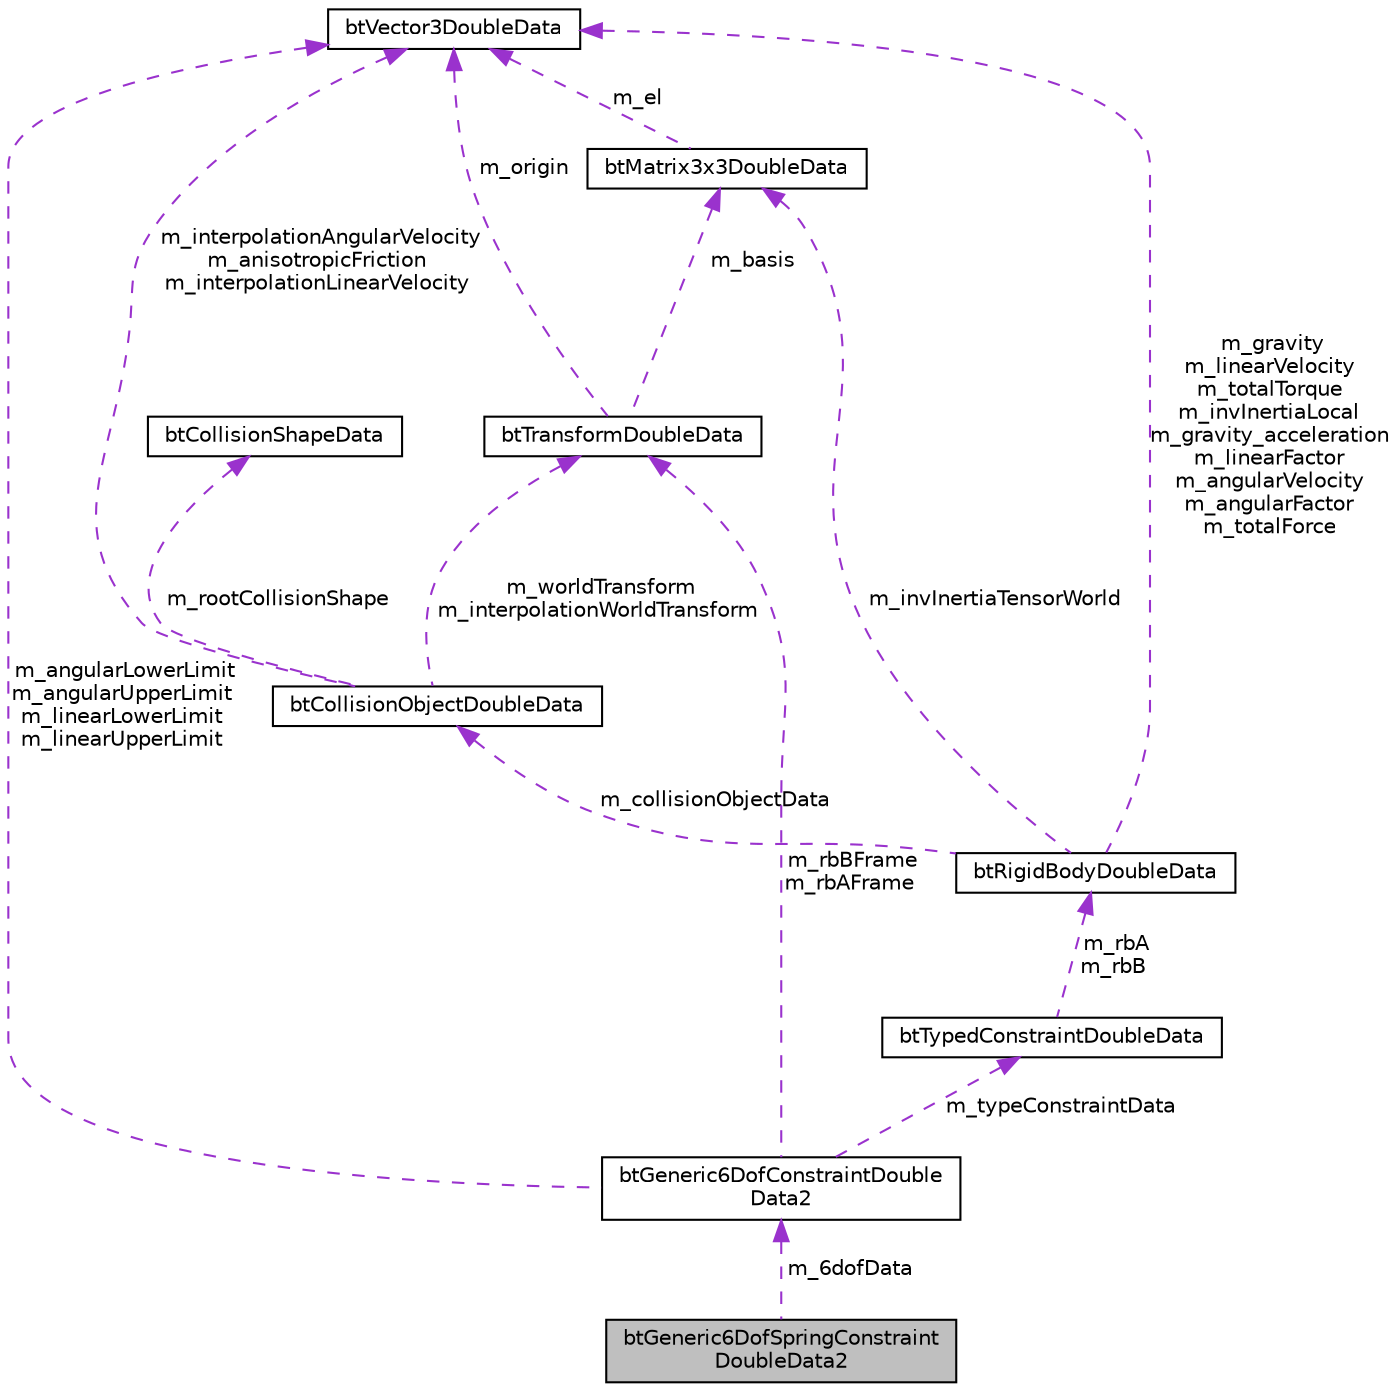 digraph "btGeneric6DofSpringConstraintDoubleData2"
{
  edge [fontname="Helvetica",fontsize="10",labelfontname="Helvetica",labelfontsize="10"];
  node [fontname="Helvetica",fontsize="10",shape=record];
  Node1 [label="btGeneric6DofSpringConstraint\lDoubleData2",height=0.2,width=0.4,color="black", fillcolor="grey75", style="filled", fontcolor="black"];
  Node2 -> Node1 [dir="back",color="darkorchid3",fontsize="10",style="dashed",label=" m_6dofData" ,fontname="Helvetica"];
  Node2 [label="btGeneric6DofConstraintDouble\lData2",height=0.2,width=0.4,color="black", fillcolor="white", style="filled",URL="$structbt_generic6_dof_constraint_double_data2.html"];
  Node3 -> Node2 [dir="back",color="darkorchid3",fontsize="10",style="dashed",label=" m_typeConstraintData" ,fontname="Helvetica"];
  Node3 [label="btTypedConstraintDoubleData",height=0.2,width=0.4,color="black", fillcolor="white", style="filled",URL="$structbt_typed_constraint_double_data.html"];
  Node4 -> Node3 [dir="back",color="darkorchid3",fontsize="10",style="dashed",label=" m_rbA\nm_rbB" ,fontname="Helvetica"];
  Node4 [label="btRigidBodyDoubleData",height=0.2,width=0.4,color="black", fillcolor="white", style="filled",URL="$structbt_rigid_body_double_data.html",tooltip="do not change those serialization structures, it requires an updated sBulletDNAstr/sBulletDNAstr64 ..."];
  Node5 -> Node4 [dir="back",color="darkorchid3",fontsize="10",style="dashed",label=" m_collisionObjectData" ,fontname="Helvetica"];
  Node5 [label="btCollisionObjectDoubleData",height=0.2,width=0.4,color="black", fillcolor="white", style="filled",URL="$structbt_collision_object_double_data.html",tooltip="do not change those serialization structures, it requires an updated sBulletDNAstr/sBulletDNAstr64 ..."];
  Node6 -> Node5 [dir="back",color="darkorchid3",fontsize="10",style="dashed",label=" m_rootCollisionShape" ,fontname="Helvetica"];
  Node6 [label="btCollisionShapeData",height=0.2,width=0.4,color="black", fillcolor="white", style="filled",URL="$structbt_collision_shape_data.html",tooltip="do not change those serialization structures, it requires an updated sBulletDNAstr/sBulletDNAstr64 ..."];
  Node7 -> Node5 [dir="back",color="darkorchid3",fontsize="10",style="dashed",label=" m_worldTransform\nm_interpolationWorldTransform" ,fontname="Helvetica"];
  Node7 [label="btTransformDoubleData",height=0.2,width=0.4,color="black", fillcolor="white", style="filled",URL="$structbt_transform_double_data.html"];
  Node8 -> Node7 [dir="back",color="darkorchid3",fontsize="10",style="dashed",label=" m_origin" ,fontname="Helvetica"];
  Node8 [label="btVector3DoubleData",height=0.2,width=0.4,color="black", fillcolor="white", style="filled",URL="$structbt_vector3_double_data.html"];
  Node9 -> Node7 [dir="back",color="darkorchid3",fontsize="10",style="dashed",label=" m_basis" ,fontname="Helvetica"];
  Node9 [label="btMatrix3x3DoubleData",height=0.2,width=0.4,color="black", fillcolor="white", style="filled",URL="$structbt_matrix3x3_double_data.html",tooltip="for serialization "];
  Node8 -> Node9 [dir="back",color="darkorchid3",fontsize="10",style="dashed",label=" m_el" ,fontname="Helvetica"];
  Node8 -> Node5 [dir="back",color="darkorchid3",fontsize="10",style="dashed",label=" m_interpolationAngularVelocity\nm_anisotropicFriction\nm_interpolationLinearVelocity" ,fontname="Helvetica"];
  Node8 -> Node4 [dir="back",color="darkorchid3",fontsize="10",style="dashed",label=" m_gravity\nm_linearVelocity\nm_totalTorque\nm_invInertiaLocal\nm_gravity_acceleration\nm_linearFactor\nm_angularVelocity\nm_angularFactor\nm_totalForce" ,fontname="Helvetica"];
  Node9 -> Node4 [dir="back",color="darkorchid3",fontsize="10",style="dashed",label=" m_invInertiaTensorWorld" ,fontname="Helvetica"];
  Node7 -> Node2 [dir="back",color="darkorchid3",fontsize="10",style="dashed",label=" m_rbBFrame\nm_rbAFrame" ,fontname="Helvetica"];
  Node8 -> Node2 [dir="back",color="darkorchid3",fontsize="10",style="dashed",label=" m_angularLowerLimit\nm_angularUpperLimit\nm_linearLowerLimit\nm_linearUpperLimit" ,fontname="Helvetica"];
}
